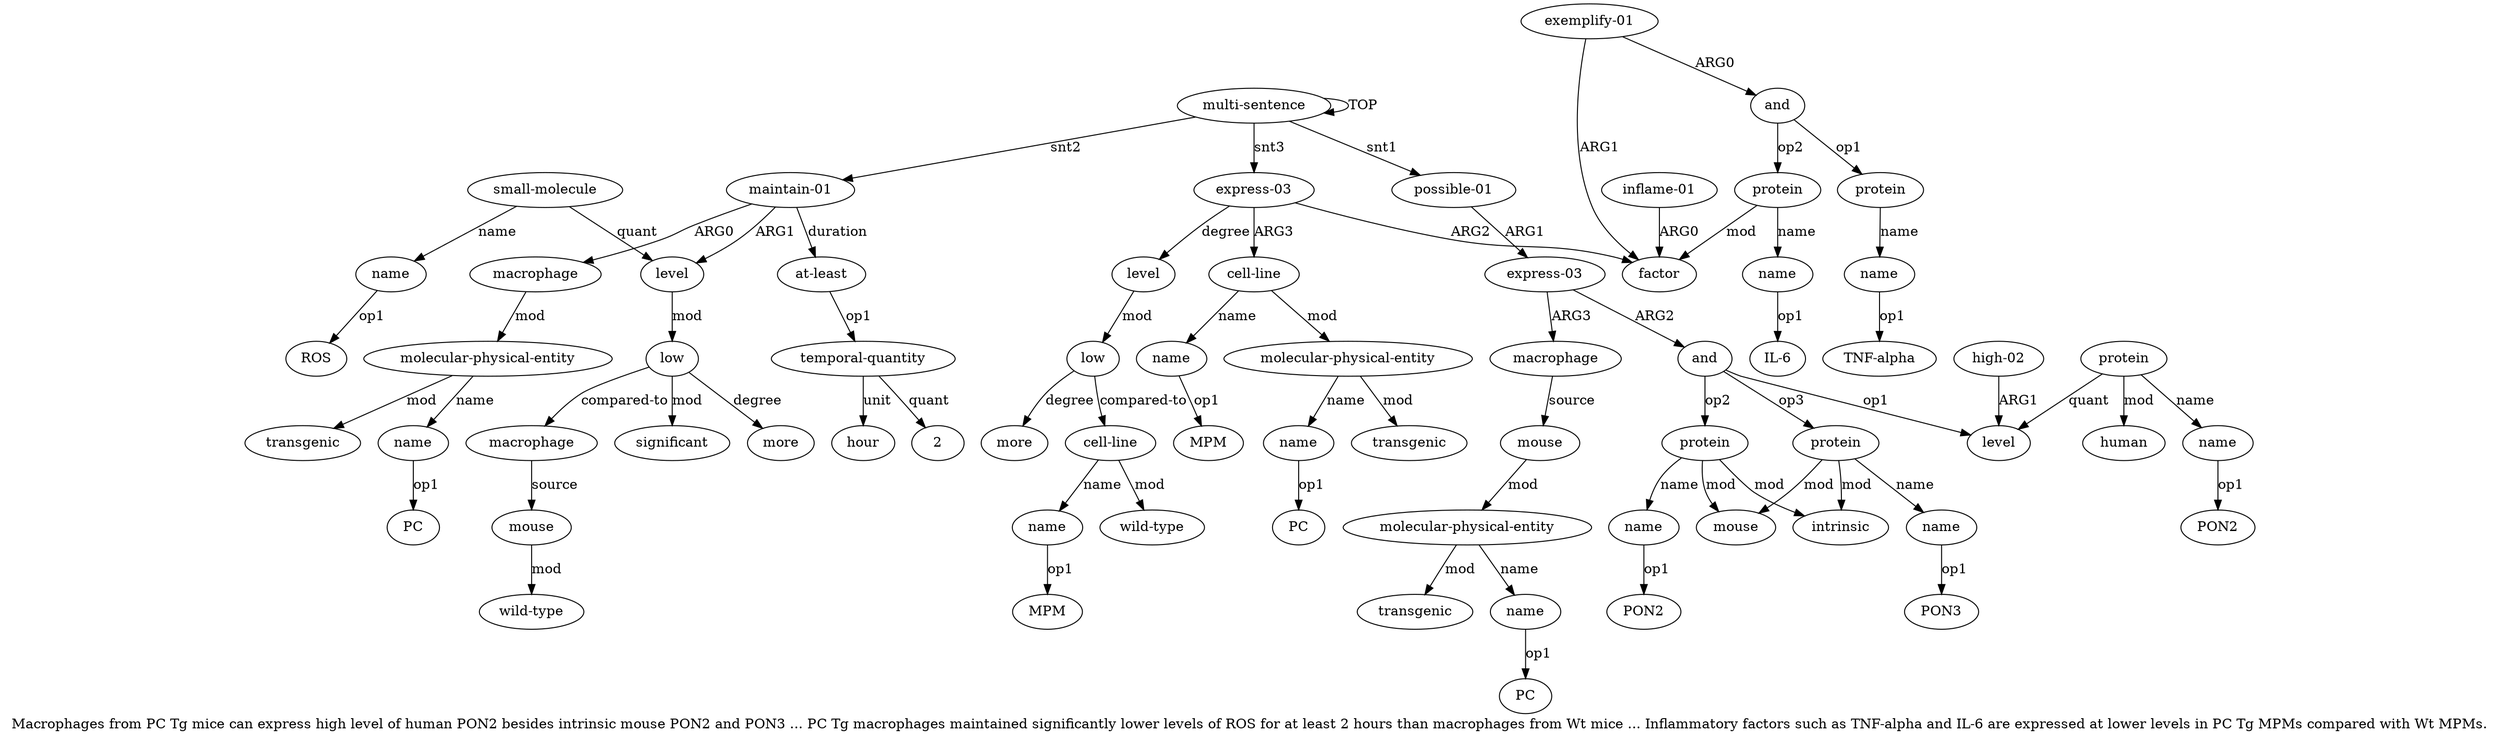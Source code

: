 digraph  {
	graph [label="Macrophages from PC Tg mice can express high level of human PON2 besides intrinsic mouse PON2 and PON3 ... PC Tg macrophages maintained \
significantly lower levels of ROS for at least 2 hours than macrophages from Wt mice ... Inflammatory factors such as TNF-alpha \
and IL-6 are expressed at lower levels in PC Tg MPMs compared with Wt MPMs."];
	node [label="\N"];
	a20	 [color=black,
		gold_ind=20,
		gold_label="maintain-01",
		label="maintain-01",
		test_ind=20,
		test_label="maintain-01"];
	a21	 [color=black,
		gold_ind=21,
		gold_label=macrophage,
		label=macrophage,
		test_ind=21,
		test_label=macrophage];
	a20 -> a21 [key=0,
	color=black,
	gold_label=ARG0,
	label=ARG0,
	test_label=ARG0];
a25 [color=black,
	gold_ind=25,
	gold_label=level,
	label=level,
	test_ind=25,
	test_label=level];
a20 -> a25 [key=0,
color=black,
gold_label=ARG1,
label=ARG1,
test_label=ARG1];
a34 [color=black,
gold_ind=34,
gold_label="at-least",
label="at-least",
test_ind=34,
test_label="at-least"];
a20 -> a34 [key=0,
color=black,
gold_label=duration,
label=duration,
test_label=duration];
a22 [color=black,
gold_ind=22,
gold_label="molecular-physical-entity",
label="molecular-physical-entity",
test_ind=22,
test_label="molecular-physical-entity"];
a21 -> a22 [key=0,
color=black,
gold_label=mod,
label=mod,
test_label=mod];
a23 [color=black,
gold_ind=23,
gold_label=name,
label=name,
test_ind=23,
test_label=name];
a22 -> a23 [key=0,
color=black,
gold_label=name,
label=name,
test_label=name];
a24 [color=black,
gold_ind=24,
gold_label=transgenic,
label=transgenic,
test_ind=24,
test_label=transgenic];
a22 -> a24 [key=0,
color=black,
gold_label=mod,
label=mod,
test_label=mod];
"a23 PC" [color=black,
gold_ind=-1,
gold_label=PC,
label=PC,
test_ind=-1,
test_label=PC];
a23 -> "a23 PC" [key=0,
color=black,
gold_label=op1,
label=op1,
test_label=op1];
a28 [color=black,
gold_ind=28,
gold_label=low,
label=low,
test_ind=28,
test_label=low];
a25 -> a28 [key=0,
color=black,
gold_label=mod,
label=mod,
test_label=mod];
a26 [color=black,
gold_ind=26,
gold_label="small-molecule",
label="small-molecule",
test_ind=26,
test_label="small-molecule"];
a26 -> a25 [key=0,
color=black,
gold_label=quant,
label=quant,
test_label=quant];
a27 [color=black,
gold_ind=27,
gold_label=name,
label=name,
test_ind=27,
test_label=name];
a26 -> a27 [key=0,
color=black,
gold_label=name,
label=name,
test_label=name];
"a27 ROS" [color=black,
gold_ind=-1,
gold_label=ROS,
label=ROS,
test_ind=-1,
test_label=ROS];
a27 -> "a27 ROS" [key=0,
color=black,
gold_label=op1,
label=op1,
test_label=op1];
a29 [color=black,
gold_ind=29,
gold_label=more,
label=more,
test_ind=29,
test_label=more];
a28 -> a29 [key=0,
color=black,
gold_label=degree,
label=degree,
test_label=degree];
a31 [color=black,
gold_ind=31,
gold_label=macrophage,
label=macrophage,
test_ind=31,
test_label=macrophage];
a28 -> a31 [key=0,
color=black,
gold_label="compared-to",
label="compared-to",
test_label="compared-to"];
a30 [color=black,
gold_ind=30,
gold_label=significant,
label=significant,
test_ind=30,
test_label=significant];
a28 -> a30 [key=0,
color=black,
gold_label=mod,
label=mod,
test_label=mod];
"a6 PON2" [color=black,
gold_ind=-1,
gold_label=PON2,
label=PON2,
test_ind=-1,
test_label=PON2];
a32 [color=black,
gold_ind=32,
gold_label=mouse,
label=mouse,
test_ind=32,
test_label=mouse];
a31 -> a32 [key=0,
color=black,
gold_label=source,
label=source,
test_label=source];
"a43 TNF-alpha" [color=black,
gold_ind=-1,
gold_label="TNF-alpha",
label="TNF-alpha",
test_ind=-1,
test_label="TNF-alpha"];
"a45 IL-6" [color=black,
gold_ind=-1,
gold_label="IL-6",
label="IL-6",
test_ind=-1,
test_label="IL-6"];
a37 [color=black,
gold_ind=37,
gold_label="express-03",
label="express-03",
test_ind=37,
test_label="express-03"];
a51 [color=black,
gold_ind=51,
gold_label=level,
label=level,
test_ind=51,
test_label=level];
a37 -> a51 [key=0,
color=black,
gold_label=degree,
label=degree,
test_label=degree];
a38 [color=black,
gold_ind=38,
gold_label=factor,
label=factor,
test_ind=38,
test_label=factor];
a37 -> a38 [key=0,
color=black,
gold_label=ARG2,
label=ARG2,
test_label=ARG2];
a46 [color=black,
gold_ind=46,
gold_label="cell-line",
label="cell-line",
test_ind=46,
test_label="cell-line"];
a37 -> a46 [key=0,
color=black,
gold_label=ARG3,
label=ARG3,
test_label=ARG3];
a36 [color=black,
gold_ind=36,
gold_label=hour,
label=hour,
test_ind=36,
test_label=hour];
a33 [color=black,
gold_ind=33,
gold_label="wild-type",
label="wild-type",
test_ind=33,
test_label="wild-type"];
a35 [color=black,
gold_ind=35,
gold_label="temporal-quantity",
label="temporal-quantity",
test_ind=35,
test_label="temporal-quantity"];
a35 -> a36 [key=0,
color=black,
gold_label=unit,
label=unit,
test_label=unit];
"a35 2" [color=black,
gold_ind=-1,
gold_label=2,
label=2,
test_ind=-1,
test_label=2];
a35 -> "a35 2" [key=0,
color=black,
gold_label=quant,
label=quant,
test_label=quant];
"a10 PON2" [color=black,
gold_ind=-1,
gold_label=PON2,
label=PON2,
test_ind=-1,
test_label=PON2];
a34 -> a35 [key=0,
color=black,
gold_label=op1,
label=op1,
test_label=op1];
a52 [color=black,
gold_ind=52,
gold_label=low,
label=low,
test_ind=52,
test_label=low];
a51 -> a52 [key=0,
color=black,
gold_label=mod,
label=mod,
test_label=mod];
a50 [color=black,
gold_ind=50,
gold_label=transgenic,
label=transgenic,
test_ind=50,
test_label=transgenic];
a53 [color=black,
gold_ind=53,
gold_label=more,
label=more,
test_ind=53,
test_label=more];
a52 -> a53 [key=0,
color=black,
gold_label=degree,
label=degree,
test_label=degree];
a54 [color=black,
gold_ind=54,
gold_label="cell-line",
label="cell-line",
test_ind=54,
test_label="cell-line"];
a52 -> a54 [key=0,
color=black,
gold_label="compared-to",
label="compared-to",
test_label="compared-to"];
a55 [color=black,
gold_ind=55,
gold_label=name,
label=name,
test_ind=55,
test_label=name];
"a55 MPM" [color=black,
gold_ind=-1,
gold_label=MPM,
label=MPM,
test_ind=-1,
test_label=MPM];
a55 -> "a55 MPM" [key=0,
color=black,
gold_label=op1,
label=op1,
test_label=op1];
a54 -> a55 [key=0,
color=black,
gold_label=name,
label=name,
test_label=name];
a56 [color=black,
gold_ind=56,
gold_label="wild-type",
label="wild-type",
test_ind=56,
test_label="wild-type"];
a54 -> a56 [key=0,
color=black,
gold_label=mod,
label=mod,
test_label=mod];
a32 -> a33 [key=0,
color=black,
gold_label=mod,
label=mod,
test_label=mod];
a15 [color=black,
gold_ind=15,
gold_label=macrophage,
label=macrophage,
test_ind=15,
test_label=macrophage];
a16 [color=black,
gold_ind=16,
gold_label=mouse,
label=mouse,
test_ind=16,
test_label=mouse];
a15 -> a16 [key=0,
color=black,
gold_label=source,
label=source,
test_label=source];
a14 [color=black,
gold_ind=14,
gold_label=name,
label=name,
test_ind=14,
test_label=name];
"a14 PON3" [color=black,
gold_ind=-1,
gold_label=PON3,
label=PON3,
test_ind=-1,
test_label=PON3];
a14 -> "a14 PON3" [key=0,
color=black,
gold_label=op1,
label=op1,
test_label=op1];
a17 [color=black,
gold_ind=17,
gold_label="molecular-physical-entity",
label="molecular-physical-entity",
test_ind=17,
test_label="molecular-physical-entity"];
a19 [color=black,
gold_ind=19,
gold_label=transgenic,
label=transgenic,
test_ind=19,
test_label=transgenic];
a17 -> a19 [key=0,
color=black,
gold_label=mod,
label=mod,
test_label=mod];
a18 [color=black,
gold_ind=18,
gold_label=name,
label=name,
test_ind=18,
test_label=name];
a17 -> a18 [key=0,
color=black,
gold_label=name,
label=name,
test_label=name];
a16 -> a17 [key=0,
color=black,
gold_label=mod,
label=mod,
test_label=mod];
a11 [color=black,
gold_ind=11,
gold_label=intrinsic,
label=intrinsic,
test_ind=11,
test_label=intrinsic];
a10 [color=black,
gold_ind=10,
gold_label=name,
label=name,
test_ind=10,
test_label=name];
a10 -> "a10 PON2" [key=0,
color=black,
gold_label=op1,
label=op1,
test_label=op1];
a13 [color=black,
gold_ind=13,
gold_label=protein,
label=protein,
test_ind=13,
test_label=protein];
a13 -> a14 [key=0,
color=black,
gold_label=name,
label=name,
test_label=name];
a13 -> a11 [key=0,
color=black,
gold_label=mod,
label=mod,
test_label=mod];
a12 [color=black,
gold_ind=12,
gold_label=mouse,
label=mouse,
test_ind=12,
test_label=mouse];
a13 -> a12 [key=0,
color=black,
gold_label=mod,
label=mod,
test_label=mod];
a39 [color=black,
gold_ind=39,
gold_label="inflame-01",
label="inflame-01",
test_ind=39,
test_label="inflame-01"];
a39 -> a38 [key=0,
color=black,
gold_label=ARG0,
label=ARG0,
test_label=ARG0];
"a18 PC" [color=black,
gold_ind=-1,
gold_label=PC,
label=PC,
test_ind=-1,
test_label=PC];
a18 -> "a18 PC" [key=0,
color=black,
gold_label=op1,
label=op1,
test_label=op1];
"a49 PC" [color=black,
gold_ind=-1,
gold_label=PC,
label=PC,
test_ind=-1,
test_label=PC];
a1 [color=black,
gold_ind=1,
gold_label="possible-01",
label="possible-01",
test_ind=1,
test_label="possible-01"];
a2 [color=black,
gold_ind=2,
gold_label="express-03",
label="express-03",
test_ind=2,
test_label="express-03"];
a1 -> a2 [key=0,
color=black,
gold_label=ARG1,
label=ARG1,
test_label=ARG1];
a0 [color=black,
gold_ind=0,
gold_label="multi-sentence",
label="multi-sentence",
test_ind=0,
test_label="multi-sentence"];
a0 -> a20 [key=0,
color=black,
gold_label=snt2,
label=snt2,
test_label=snt2];
a0 -> a37 [key=0,
color=black,
gold_label=snt3,
label=snt3,
test_label=snt3];
a0 -> a1 [key=0,
color=black,
gold_label=snt1,
label=snt1,
test_label=snt1];
a0 -> a0 [key=0,
color=black,
gold_label=TOP,
label=TOP,
test_label=TOP];
a3 [color=black,
gold_ind=3,
gold_label=and,
label=and,
test_ind=3,
test_label=and];
a3 -> a13 [key=0,
color=black,
gold_label=op3,
label=op3,
test_label=op3];
a4 [color=black,
gold_ind=4,
gold_label=level,
label=level,
test_ind=4,
test_label=level];
a3 -> a4 [key=0,
color=black,
gold_label=op1,
label=op1,
test_label=op1];
a9 [color=black,
gold_ind=9,
gold_label=protein,
label=protein,
test_ind=9,
test_label=protein];
a3 -> a9 [key=0,
color=black,
gold_label=op2,
label=op2,
test_label=op2];
a2 -> a15 [key=0,
color=black,
gold_label=ARG3,
label=ARG3,
test_label=ARG3];
a2 -> a3 [key=0,
color=black,
gold_label=ARG2,
label=ARG2,
test_label=ARG2];
a5 [color=black,
gold_ind=5,
gold_label=protein,
label=protein,
test_ind=5,
test_label=protein];
a5 -> a4 [key=0,
color=black,
gold_label=quant,
label=quant,
test_label=quant];
a7 [color=black,
gold_ind=7,
gold_label=human,
label=human,
test_ind=7,
test_label=human];
a5 -> a7 [key=0,
color=black,
gold_label=mod,
label=mod,
test_label=mod];
a6 [color=black,
gold_ind=6,
gold_label=name,
label=name,
test_ind=6,
test_label=name];
a5 -> a6 [key=0,
color=black,
gold_label=name,
label=name,
test_label=name];
a6 -> "a6 PON2" [key=0,
color=black,
gold_label=op1,
label=op1,
test_label=op1];
a9 -> a11 [key=0,
color=black,
gold_label=mod,
label=mod,
test_label=mod];
a9 -> a10 [key=0,
color=black,
gold_label=name,
label=name,
test_label=name];
a9 -> a12 [key=0,
color=black,
gold_label=mod,
label=mod,
test_label=mod];
a8 [color=black,
gold_ind=8,
gold_label="high-02",
label="high-02",
test_ind=8,
test_label="high-02"];
a8 -> a4 [key=0,
color=black,
gold_label=ARG1,
label=ARG1,
test_label=ARG1];
"a47 MPM" [color=black,
gold_ind=-1,
gold_label=MPM,
label=MPM,
test_ind=-1,
test_label=MPM];
a47 [color=black,
gold_ind=47,
gold_label=name,
label=name,
test_ind=47,
test_label=name];
a46 -> a47 [key=0,
color=black,
gold_label=name,
label=name,
test_label=name];
a48 [color=black,
gold_ind=48,
gold_label="molecular-physical-entity",
label="molecular-physical-entity",
test_ind=48,
test_label="molecular-physical-entity"];
a46 -> a48 [key=0,
color=black,
gold_label=mod,
label=mod,
test_label=mod];
a47 -> "a47 MPM" [key=0,
color=black,
gold_label=op1,
label=op1,
test_label=op1];
a44 [color=black,
gold_ind=44,
gold_label=protein,
label=protein,
test_ind=44,
test_label=protein];
a44 -> a38 [key=0,
color=black,
gold_label=mod,
label=mod,
test_label=mod];
a45 [color=black,
gold_ind=45,
gold_label=name,
label=name,
test_ind=45,
test_label=name];
a44 -> a45 [key=0,
color=black,
gold_label=name,
label=name,
test_label=name];
a45 -> "a45 IL-6" [key=0,
color=black,
gold_label=op1,
label=op1,
test_label=op1];
a42 [color=black,
gold_ind=42,
gold_label=protein,
label=protein,
test_ind=42,
test_label=protein];
a43 [color=black,
gold_ind=43,
gold_label=name,
label=name,
test_ind=43,
test_label=name];
a42 -> a43 [key=0,
color=black,
gold_label=name,
label=name,
test_label=name];
a43 -> "a43 TNF-alpha" [key=0,
color=black,
gold_label=op1,
label=op1,
test_label=op1];
a40 [color=black,
gold_ind=40,
gold_label="exemplify-01",
label="exemplify-01",
test_ind=40,
test_label="exemplify-01"];
a40 -> a38 [key=0,
color=black,
gold_label=ARG1,
label=ARG1,
test_label=ARG1];
a41 [color=black,
gold_ind=41,
gold_label=and,
label=and,
test_ind=41,
test_label=and];
a40 -> a41 [key=0,
color=black,
gold_label=ARG0,
label=ARG0,
test_label=ARG0];
a41 -> a44 [key=0,
color=black,
gold_label=op2,
label=op2,
test_label=op2];
a41 -> a42 [key=0,
color=black,
gold_label=op1,
label=op1,
test_label=op1];
a48 -> a50 [key=0,
color=black,
gold_label=mod,
label=mod,
test_label=mod];
a49 [color=black,
gold_ind=49,
gold_label=name,
label=name,
test_ind=49,
test_label=name];
a48 -> a49 [key=0,
color=black,
gold_label=name,
label=name,
test_label=name];
a49 -> "a49 PC" [key=0,
color=black,
gold_label=op1,
label=op1,
test_label=op1];
}
